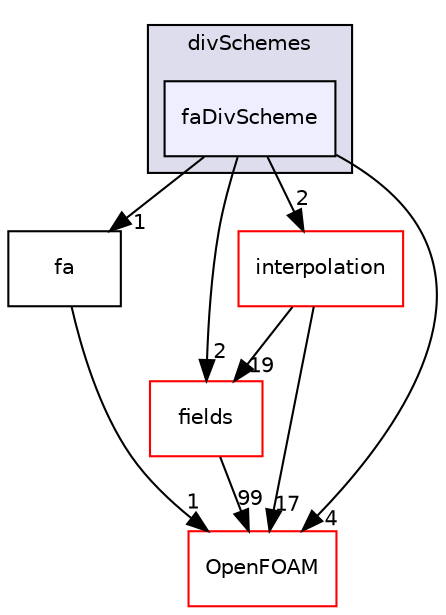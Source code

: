 digraph "src/finiteArea/finiteArea/divSchemes/faDivScheme" {
  bgcolor=transparent;
  compound=true
  node [ fontsize="10", fontname="Helvetica"];
  edge [ labelfontsize="10", labelfontname="Helvetica"];
  subgraph clusterdir_c621074cc8ff55f77dd04e491431bd1a {
    graph [ bgcolor="#ddddee", pencolor="black", label="divSchemes" fontname="Helvetica", fontsize="10", URL="dir_c621074cc8ff55f77dd04e491431bd1a.html"]
  dir_938c90acc621d7611408a343e7f627b6 [shape=box, label="faDivScheme", style="filled", fillcolor="#eeeeff", pencolor="black", URL="dir_938c90acc621d7611408a343e7f627b6.html"];
  }
  dir_82c77a639fb8894523e0866635d617d1 [shape=box label="fields" color="red" URL="dir_82c77a639fb8894523e0866635d617d1.html"];
  dir_e5a517ccc941541272063f044b95a606 [shape=box label="fa" URL="dir_e5a517ccc941541272063f044b95a606.html"];
  dir_c5473ff19b20e6ec4dfe5c310b3778a8 [shape=box label="OpenFOAM" color="red" URL="dir_c5473ff19b20e6ec4dfe5c310b3778a8.html"];
  dir_880b478b7287aa29b2969cd4b71f61be [shape=box label="interpolation" color="red" URL="dir_880b478b7287aa29b2969cd4b71f61be.html"];
  dir_82c77a639fb8894523e0866635d617d1->dir_c5473ff19b20e6ec4dfe5c310b3778a8 [headlabel="99", labeldistance=1.5 headhref="dir_000734_002151.html"];
  dir_938c90acc621d7611408a343e7f627b6->dir_82c77a639fb8894523e0866635d617d1 [headlabel="2", labeldistance=1.5 headhref="dir_000786_000734.html"];
  dir_938c90acc621d7611408a343e7f627b6->dir_e5a517ccc941541272063f044b95a606 [headlabel="1", labeldistance=1.5 headhref="dir_000786_000788.html"];
  dir_938c90acc621d7611408a343e7f627b6->dir_c5473ff19b20e6ec4dfe5c310b3778a8 [headlabel="4", labeldistance=1.5 headhref="dir_000786_002151.html"];
  dir_938c90acc621d7611408a343e7f627b6->dir_880b478b7287aa29b2969cd4b71f61be [headlabel="2", labeldistance=1.5 headhref="dir_000786_000808.html"];
  dir_e5a517ccc941541272063f044b95a606->dir_c5473ff19b20e6ec4dfe5c310b3778a8 [headlabel="1", labeldistance=1.5 headhref="dir_000788_002151.html"];
  dir_880b478b7287aa29b2969cd4b71f61be->dir_82c77a639fb8894523e0866635d617d1 [headlabel="19", labeldistance=1.5 headhref="dir_000808_000734.html"];
  dir_880b478b7287aa29b2969cd4b71f61be->dir_c5473ff19b20e6ec4dfe5c310b3778a8 [headlabel="17", labeldistance=1.5 headhref="dir_000808_002151.html"];
}
